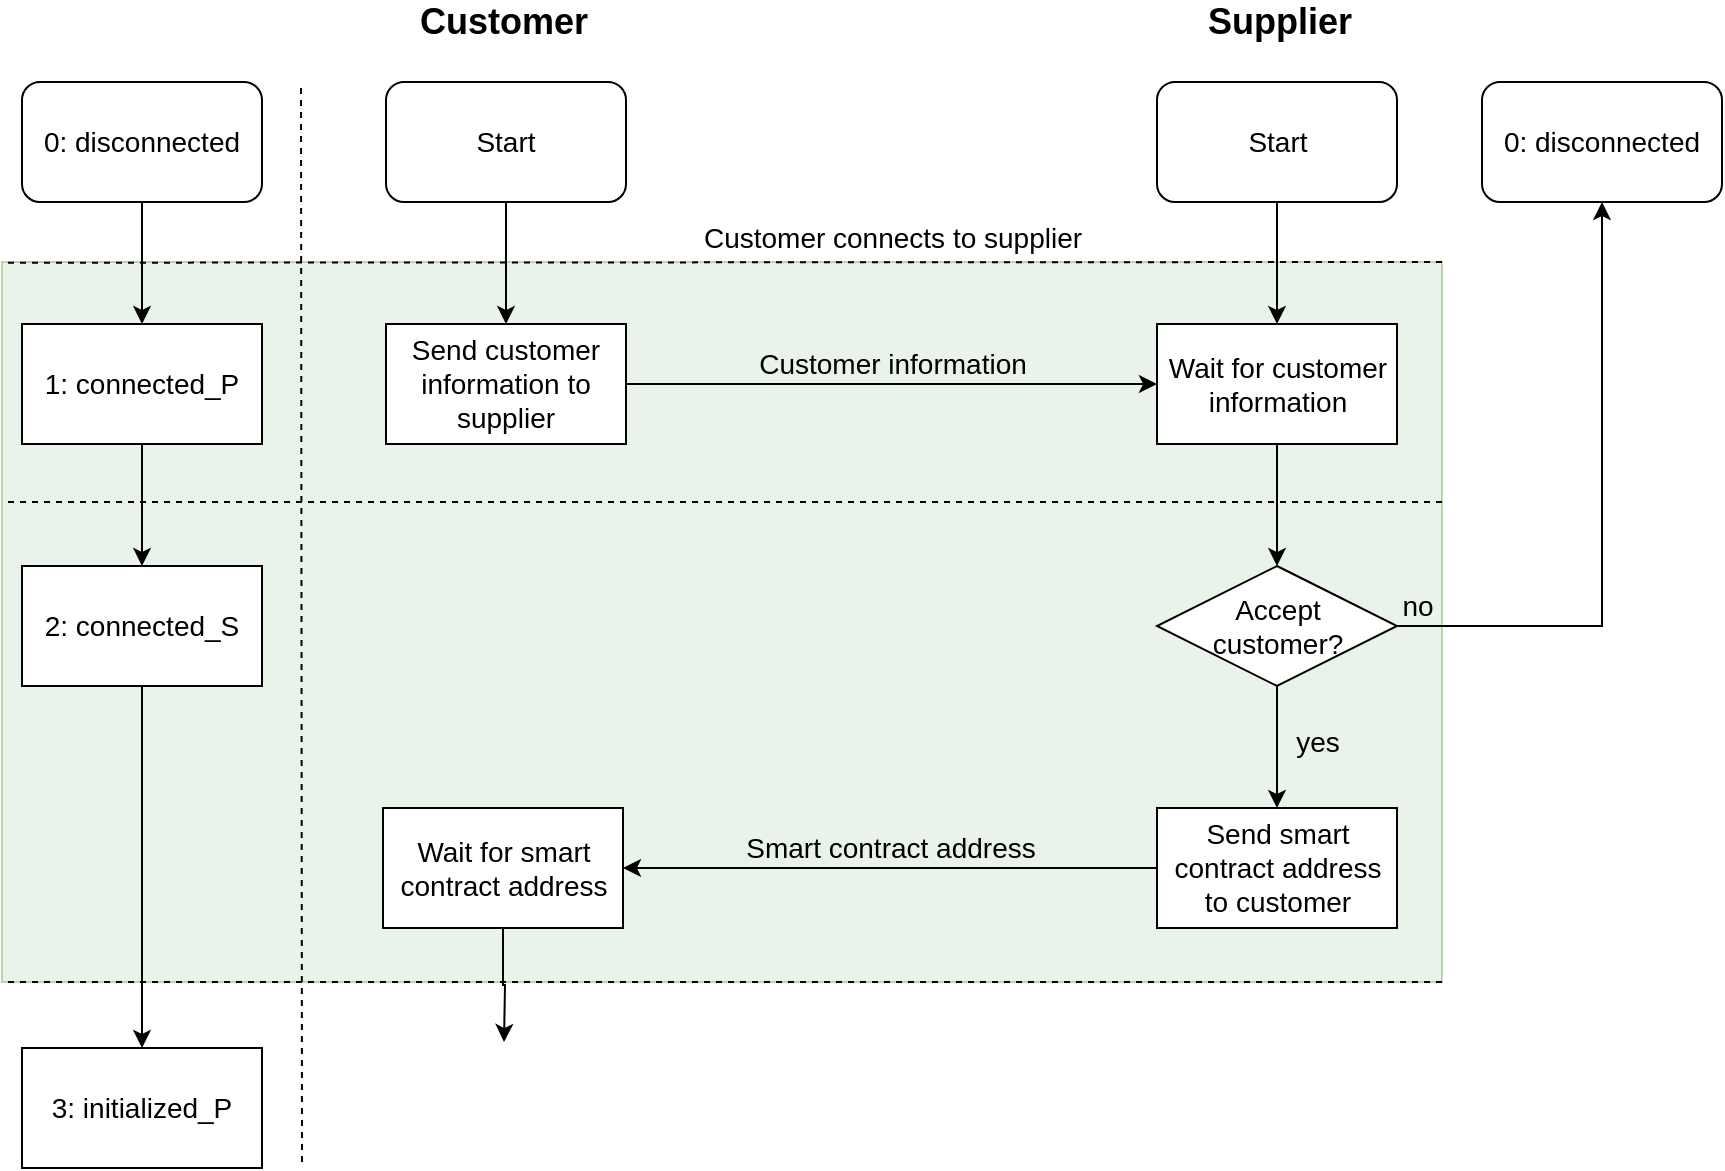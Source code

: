 <mxfile version="10.7.5" type="device"><diagram id="nF7h7VmexMdAanT9Sfry" name="pairing_process"><mxGraphModel dx="2138" dy="810" grid="1" gridSize="10" guides="1" tooltips="1" connect="1" arrows="1" fold="1" page="1" pageScale="1" pageWidth="827" pageHeight="1169" math="0" shadow="0"><root><mxCell id="0"/><mxCell id="1" parent="0"/><mxCell id="Geob3uK-Vm2zh8MgZRt--2" value="" style="rounded=0;whiteSpace=wrap;html=1;shadow=0;glass=0;comic=0;strokeWidth=1;fillColor=#d5e8d4;strokeColor=#82b366;opacity=50;fontSize=14;" parent="1" vertex="1"><mxGeometry x="-20" y="180" width="720" height="360" as="geometry"/></mxCell><mxCell id="sNL3e7ui-Y97x1-_A3lD-1" value="&lt;b&gt;&lt;font style=&quot;font-size: 18px&quot;&gt;Customer&lt;/font&gt;&lt;/b&gt;&lt;br&gt;" style="text;html=1;strokeColor=none;fillColor=none;align=center;verticalAlign=middle;whiteSpace=wrap;rounded=0;" parent="1" vertex="1"><mxGeometry x="210.5" y="50" width="40" height="20" as="geometry"/></mxCell><mxCell id="sNL3e7ui-Y97x1-_A3lD-2" value="&lt;b&gt;&lt;font style=&quot;font-size: 18px&quot;&gt;Supplier&lt;/font&gt;&lt;/b&gt;&lt;br&gt;" style="text;html=1;strokeColor=none;fillColor=none;align=center;verticalAlign=middle;whiteSpace=wrap;rounded=0;" parent="1" vertex="1"><mxGeometry x="598.5" y="50" width="40" height="20" as="geometry"/></mxCell><mxCell id="sNL3e7ui-Y97x1-_A3lD-19" style="edgeStyle=orthogonalEdgeStyle;rounded=0;orthogonalLoop=1;jettySize=auto;html=1;exitX=0;exitY=0.5;exitDx=0;exitDy=0;entryX=1;entryY=0.5;entryDx=0;entryDy=0;startArrow=classic;startFill=1;endArrow=none;endFill=0;fontSize=14;" parent="1" source="sNL3e7ui-Y97x1-_A3lD-6" target="sNL3e7ui-Y97x1-_A3lD-9" edge="1"><mxGeometry relative="1" as="geometry"/></mxCell><mxCell id="FRQ4qNFw6Ms6u-7K_8sl-30" style="edgeStyle=orthogonalEdgeStyle;rounded=0;orthogonalLoop=1;jettySize=auto;html=1;exitX=0.5;exitY=1;exitDx=0;exitDy=0;entryX=0.5;entryY=0;entryDx=0;entryDy=0;fontSize=14;" parent="1" source="sNL3e7ui-Y97x1-_A3lD-6" target="FRQ4qNFw6Ms6u-7K_8sl-29" edge="1"><mxGeometry relative="1" as="geometry"/></mxCell><mxCell id="sNL3e7ui-Y97x1-_A3lD-6" value="Wait for customer information" style="rounded=0;whiteSpace=wrap;html=1;fontSize=14;" parent="1" vertex="1"><mxGeometry x="557.5" y="211" width="120" height="60" as="geometry"/></mxCell><mxCell id="sNL3e7ui-Y97x1-_A3lD-9" value="Send customer information to supplier&lt;br style=&quot;font-size: 14px;&quot;&gt;" style="rounded=0;whiteSpace=wrap;html=1;glass=0;fontSize=14;" parent="1" vertex="1"><mxGeometry x="172" y="211" width="120" height="60" as="geometry"/></mxCell><mxCell id="FRQ4qNFw6Ms6u-7K_8sl-4" style="edgeStyle=orthogonalEdgeStyle;rounded=0;orthogonalLoop=1;jettySize=auto;html=1;exitX=0.5;exitY=1;exitDx=0;exitDy=0;entryX=0.5;entryY=0;entryDx=0;entryDy=0;fontSize=14;" parent="1" source="cu-IRgEP4saZSJsfBbJ_-4" target="sNL3e7ui-Y97x1-_A3lD-9" edge="1"><mxGeometry relative="1" as="geometry"/></mxCell><mxCell id="cu-IRgEP4saZSJsfBbJ_-4" value="Start&lt;br style=&quot;font-size: 14px;&quot;&gt;" style="rounded=1;whiteSpace=wrap;html=1;shadow=0;glass=0;comic=0;strokeWidth=1;fillColor=none;gradientColor=none;fontSize=14;" parent="1" vertex="1"><mxGeometry x="172" y="90" width="120" height="60" as="geometry"/></mxCell><mxCell id="FRQ4qNFw6Ms6u-7K_8sl-3" style="edgeStyle=orthogonalEdgeStyle;rounded=0;orthogonalLoop=1;jettySize=auto;html=1;exitX=0.5;exitY=1;exitDx=0;exitDy=0;entryX=0.5;entryY=0;entryDx=0;entryDy=0;fontSize=14;" parent="1" source="FRQ4qNFw6Ms6u-7K_8sl-1" target="FRQ4qNFw6Ms6u-7K_8sl-2" edge="1"><mxGeometry relative="1" as="geometry"/></mxCell><mxCell id="FRQ4qNFw6Ms6u-7K_8sl-1" value="0: disconnected" style="rounded=1;whiteSpace=wrap;html=1;shadow=0;glass=0;comic=0;strokeWidth=1;fillColor=none;gradientColor=none;fontSize=14;" parent="1" vertex="1"><mxGeometry x="-10" y="90" width="120" height="60" as="geometry"/></mxCell><mxCell id="FRQ4qNFw6Ms6u-7K_8sl-11" style="edgeStyle=orthogonalEdgeStyle;rounded=0;orthogonalLoop=1;jettySize=auto;html=1;exitX=0.5;exitY=1;exitDx=0;exitDy=0;entryX=0.5;entryY=0;entryDx=0;entryDy=0;fontSize=14;" parent="1" source="FRQ4qNFw6Ms6u-7K_8sl-2" target="FRQ4qNFw6Ms6u-7K_8sl-10" edge="1"><mxGeometry relative="1" as="geometry"/></mxCell><mxCell id="FRQ4qNFw6Ms6u-7K_8sl-2" value="1: connected_P" style="rounded=0;whiteSpace=wrap;html=1;shadow=0;glass=0;comic=0;strokeWidth=1;fontSize=14;" parent="1" vertex="1"><mxGeometry x="-10" y="211" width="120" height="60" as="geometry"/></mxCell><mxCell id="FRQ4qNFw6Ms6u-7K_8sl-24" style="edgeStyle=orthogonalEdgeStyle;rounded=0;orthogonalLoop=1;jettySize=auto;html=1;exitX=0.5;exitY=1;exitDx=0;exitDy=0;entryX=0.5;entryY=0;entryDx=0;entryDy=0;fontSize=14;" parent="1" source="FRQ4qNFw6Ms6u-7K_8sl-10" target="FRQ4qNFw6Ms6u-7K_8sl-23" edge="1"><mxGeometry relative="1" as="geometry"/></mxCell><mxCell id="FRQ4qNFw6Ms6u-7K_8sl-10" value="2: connected_S" style="rounded=0;whiteSpace=wrap;html=1;shadow=0;glass=0;comic=0;strokeWidth=1;fontSize=14;" parent="1" vertex="1"><mxGeometry x="-10" y="332" width="120" height="60" as="geometry"/></mxCell><mxCell id="l0j9oNNCL3pPkZvPgiyF-1" style="edgeStyle=orthogonalEdgeStyle;rounded=0;orthogonalLoop=1;jettySize=auto;html=1;exitX=0.5;exitY=1;exitDx=0;exitDy=0;fontSize=14;" parent="1" source="FRQ4qNFw6Ms6u-7K_8sl-12" edge="1"><mxGeometry relative="1" as="geometry"><mxPoint x="231" y="570" as="targetPoint"/></mxGeometry></mxCell><mxCell id="FRQ4qNFw6Ms6u-7K_8sl-12" value="Wait for smart contract address" style="rounded=0;whiteSpace=wrap;html=1;shadow=0;glass=0;comic=0;strokeWidth=1;fontSize=14;" parent="1" vertex="1"><mxGeometry x="170.5" y="453" width="120" height="60" as="geometry"/></mxCell><mxCell id="FRQ4qNFw6Ms6u-7K_8sl-15" style="edgeStyle=orthogonalEdgeStyle;rounded=0;orthogonalLoop=1;jettySize=auto;html=1;exitX=0;exitY=0.5;exitDx=0;exitDy=0;entryX=1;entryY=0.5;entryDx=0;entryDy=0;fontSize=14;" parent="1" source="FRQ4qNFw6Ms6u-7K_8sl-13" target="FRQ4qNFw6Ms6u-7K_8sl-12" edge="1"><mxGeometry relative="1" as="geometry"/></mxCell><mxCell id="FRQ4qNFw6Ms6u-7K_8sl-13" value="Send smart contract address to customer" style="rounded=0;whiteSpace=wrap;html=1;shadow=0;glass=0;comic=0;strokeWidth=1;fontSize=14;" parent="1" vertex="1"><mxGeometry x="557.5" y="453" width="120" height="60" as="geometry"/></mxCell><mxCell id="FRQ4qNFw6Ms6u-7K_8sl-8" value="Customer connects to supplier" style="text;html=1;strokeColor=none;fillColor=none;align=center;verticalAlign=middle;whiteSpace=wrap;rounded=0;shadow=0;glass=0;comic=0;fontSize=14;" parent="1" vertex="1"><mxGeometry x="324.5" y="158" width="201" height="20" as="geometry"/></mxCell><mxCell id="FRQ4qNFw6Ms6u-7K_8sl-23" value="3: initialized_P&lt;br style=&quot;font-size: 14px;&quot;&gt;" style="rounded=0;whiteSpace=wrap;html=1;shadow=0;glass=0;comic=0;strokeWidth=1;fillColor=none;gradientColor=none;fontSize=14;" parent="1" vertex="1"><mxGeometry x="-10" y="573" width="120" height="60" as="geometry"/></mxCell><mxCell id="FRQ4qNFw6Ms6u-7K_8sl-31" style="edgeStyle=orthogonalEdgeStyle;rounded=0;orthogonalLoop=1;jettySize=auto;html=1;exitX=0.5;exitY=1;exitDx=0;exitDy=0;entryX=0.5;entryY=0;entryDx=0;entryDy=0;fontSize=14;" parent="1" source="FRQ4qNFw6Ms6u-7K_8sl-29" target="FRQ4qNFw6Ms6u-7K_8sl-13" edge="1"><mxGeometry relative="1" as="geometry"/></mxCell><mxCell id="FRQ4qNFw6Ms6u-7K_8sl-34" style="edgeStyle=orthogonalEdgeStyle;rounded=0;orthogonalLoop=1;jettySize=auto;html=1;exitX=1;exitY=0.5;exitDx=0;exitDy=0;entryX=0.5;entryY=1;entryDx=0;entryDy=0;fontSize=14;" parent="1" source="FRQ4qNFw6Ms6u-7K_8sl-29" target="FRQ4qNFw6Ms6u-7K_8sl-33" edge="1"><mxGeometry relative="1" as="geometry"/></mxCell><mxCell id="FRQ4qNFw6Ms6u-7K_8sl-29" value="Accept&lt;br style=&quot;font-size: 14px;&quot;&gt;customer?&lt;br style=&quot;font-size: 14px;&quot;&gt;" style="rhombus;whiteSpace=wrap;html=1;fontSize=14;" parent="1" vertex="1"><mxGeometry x="557.5" y="332" width="120" height="60" as="geometry"/></mxCell><mxCell id="FRQ4qNFw6Ms6u-7K_8sl-32" value="" style="endArrow=none;dashed=1;html=1;fontSize=14;" parent="1" edge="1"><mxGeometry width="50" height="50" relative="1" as="geometry"><mxPoint x="130" y="630" as="sourcePoint"/><mxPoint x="129.5" y="90" as="targetPoint"/></mxGeometry></mxCell><mxCell id="FRQ4qNFw6Ms6u-7K_8sl-33" value="0: disconnected" style="rounded=1;whiteSpace=wrap;html=1;shadow=0;glass=0;comic=0;strokeWidth=1;fillColor=none;gradientColor=none;fontSize=14;" parent="1" vertex="1"><mxGeometry x="720" y="90" width="120" height="60" as="geometry"/></mxCell><mxCell id="FRQ4qNFw6Ms6u-7K_8sl-35" value="no" style="text;html=1;strokeColor=none;fillColor=none;align=center;verticalAlign=middle;whiteSpace=wrap;rounded=0;shadow=0;glass=0;comic=0;fontSize=14;" parent="1" vertex="1"><mxGeometry x="668" y="342" width="40" height="20" as="geometry"/></mxCell><mxCell id="FRQ4qNFw6Ms6u-7K_8sl-36" value="yes" style="text;html=1;strokeColor=none;fillColor=none;align=center;verticalAlign=middle;whiteSpace=wrap;rounded=0;shadow=0;glass=0;comic=0;fontSize=14;" parent="1" vertex="1"><mxGeometry x="618" y="410" width="40" height="20" as="geometry"/></mxCell><mxCell id="Geob3uK-Vm2zh8MgZRt--5" value="" style="endArrow=none;dashed=1;html=1;fontSize=14;" parent="1" edge="1"><mxGeometry width="50" height="50" relative="1" as="geometry"><mxPoint x="700" y="300" as="sourcePoint"/><mxPoint x="-20" y="300" as="targetPoint"/></mxGeometry></mxCell><mxCell id="Geob3uK-Vm2zh8MgZRt--6" value="" style="endArrow=none;dashed=1;html=1;fontSize=14;entryX=0.001;entryY=0.001;entryDx=0;entryDy=0;entryPerimeter=0;exitX=1;exitY=0;exitDx=0;exitDy=0;exitPerimeter=0;" parent="1" source="Geob3uK-Vm2zh8MgZRt--2" target="Geob3uK-Vm2zh8MgZRt--2" edge="1"><mxGeometry width="50" height="50" relative="1" as="geometry"><mxPoint x="700" y="180" as="sourcePoint"/><mxPoint x="-20" y="179.5" as="targetPoint"/></mxGeometry></mxCell><mxCell id="Geob3uK-Vm2zh8MgZRt--7" value="" style="endArrow=none;dashed=1;html=1;fontSize=14;exitX=1;exitY=1;exitDx=0;exitDy=0;exitPerimeter=0;" parent="1" source="Geob3uK-Vm2zh8MgZRt--2" edge="1"><mxGeometry width="50" height="50" relative="1" as="geometry"><mxPoint x="700" y="540" as="sourcePoint"/><mxPoint x="-20" y="540" as="targetPoint"/></mxGeometry></mxCell><mxCell id="q4ooCGb6IwEj9VQQfdwe-1" value="Customer information" style="text;html=1;strokeColor=none;fillColor=none;align=center;verticalAlign=middle;whiteSpace=wrap;rounded=0;shadow=0;glass=0;comic=0;opacity=50;fontSize=14;" parent="1" vertex="1"><mxGeometry x="354.5" y="221" width="141" height="20" as="geometry"/></mxCell><mxCell id="q4ooCGb6IwEj9VQQfdwe-3" value="Smart contract address" style="text;html=1;strokeColor=none;fillColor=none;align=center;verticalAlign=middle;whiteSpace=wrap;rounded=0;shadow=0;glass=0;comic=0;opacity=50;fontSize=14;" parent="1" vertex="1"><mxGeometry x="348.5" y="463" width="151" height="20" as="geometry"/></mxCell><mxCell id="SfbuxyEzUZ7GzALL4EMH-3" style="edgeStyle=orthogonalEdgeStyle;rounded=0;orthogonalLoop=1;jettySize=auto;html=1;entryX=0.5;entryY=0;entryDx=0;entryDy=0;fontSize=14;" parent="1" source="SfbuxyEzUZ7GzALL4EMH-2" target="sNL3e7ui-Y97x1-_A3lD-6" edge="1"><mxGeometry relative="1" as="geometry"/></mxCell><mxCell id="SfbuxyEzUZ7GzALL4EMH-2" value="Start&lt;br style=&quot;font-size: 14px;&quot;&gt;" style="rounded=1;whiteSpace=wrap;html=1;shadow=0;glass=0;comic=0;strokeWidth=1;fillColor=none;gradientColor=none;fontSize=14;" parent="1" vertex="1"><mxGeometry x="557.5" y="90" width="120" height="60" as="geometry"/></mxCell></root></mxGraphModel></diagram><diagram id="jXdWl7FzbVzSqpFo0jjR" name="verification_process"><mxGraphModel dx="1080" dy="667" grid="1" gridSize="10" guides="1" tooltips="1" connect="1" arrows="1" fold="1" page="1" pageScale="1" pageWidth="827" pageHeight="1169" math="0" shadow="0"><root><mxCell id="LTgxQaox73N7fuDLhxNh-0"/><mxCell id="LTgxQaox73N7fuDLhxNh-1" parent="LTgxQaox73N7fuDLhxNh-0"/><mxCell id="r_VWO7-wpkozkvGGkrcq-0" value="" style="rounded=0;whiteSpace=wrap;html=1;shadow=0;glass=0;comic=0;strokeWidth=1;fillColor=#dae8fc;strokeColor=#6c8ebf;opacity=50;fontSize=14;" parent="LTgxQaox73N7fuDLhxNh-1" vertex="1"><mxGeometry y="180" width="720" height="670" as="geometry"/></mxCell><mxCell id="r_VWO7-wpkozkvGGkrcq-1" value="&lt;b&gt;&lt;font style=&quot;font-size: 18px&quot;&gt;Customer&lt;/font&gt;&lt;/b&gt;&lt;br&gt;" style="text;html=1;strokeColor=none;fillColor=none;align=center;verticalAlign=middle;whiteSpace=wrap;rounded=0;" parent="LTgxQaox73N7fuDLhxNh-1" vertex="1"><mxGeometry x="230.5" y="50" width="40" height="20" as="geometry"/></mxCell><mxCell id="r_VWO7-wpkozkvGGkrcq-2" value="&lt;b&gt;&lt;font style=&quot;font-size: 18px&quot;&gt;Supplier&lt;/font&gt;&lt;/b&gt;&lt;br&gt;" style="text;html=1;strokeColor=none;fillColor=none;align=center;verticalAlign=middle;whiteSpace=wrap;rounded=0;" parent="LTgxQaox73N7fuDLhxNh-1" vertex="1"><mxGeometry x="618.5" y="50" width="40" height="20" as="geometry"/></mxCell><mxCell id="Gl-LeRIbcwvIeRcjM8Ed-1" style="edgeStyle=orthogonalEdgeStyle;rounded=0;orthogonalLoop=1;jettySize=auto;html=1;exitX=0.5;exitY=1;exitDx=0;exitDy=0;entryX=0.5;entryY=0;entryDx=0;entryDy=0;fontSize=14;" parent="LTgxQaox73N7fuDLhxNh-1" source="r_VWO7-wpkozkvGGkrcq-6" target="Gl-LeRIbcwvIeRcjM8Ed-0" edge="1"><mxGeometry relative="1" as="geometry"/></mxCell><mxCell id="r_VWO7-wpkozkvGGkrcq-6" value="Fetch payment information from smart contract&lt;br style=&quot;font-size: 14px;&quot;&gt;" style="rounded=0;whiteSpace=wrap;html=1;glass=0;fontSize=14;" parent="LTgxQaox73N7fuDLhxNh-1" vertex="1"><mxGeometry x="192" y="211" width="120" height="60" as="geometry"/></mxCell><mxCell id="r_VWO7-wpkozkvGGkrcq-7" style="edgeStyle=orthogonalEdgeStyle;rounded=0;orthogonalLoop=1;jettySize=auto;html=1;exitX=0.5;exitY=1;exitDx=0;exitDy=0;entryX=0.5;entryY=0;entryDx=0;entryDy=0;fontSize=14;" parent="LTgxQaox73N7fuDLhxNh-1" target="r_VWO7-wpkozkvGGkrcq-6" edge="1"><mxGeometry relative="1" as="geometry"><mxPoint x="251.824" y="149.471" as="sourcePoint"/></mxGeometry></mxCell><mxCell id="r_VWO7-wpkozkvGGkrcq-11" style="edgeStyle=orthogonalEdgeStyle;rounded=0;orthogonalLoop=1;jettySize=auto;html=1;exitX=0.5;exitY=1;exitDx=0;exitDy=0;entryX=0.5;entryY=0;entryDx=0;entryDy=0;fontSize=14;" parent="LTgxQaox73N7fuDLhxNh-1" source="r_VWO7-wpkozkvGGkrcq-12" target="r_VWO7-wpkozkvGGkrcq-14" edge="1"><mxGeometry relative="1" as="geometry"/></mxCell><mxCell id="r_VWO7-wpkozkvGGkrcq-12" value="2: connected_S" style="rounded=0;whiteSpace=wrap;html=1;shadow=0;glass=0;comic=0;strokeWidth=1;fillColor=none;gradientColor=none;fontSize=14;" parent="LTgxQaox73N7fuDLhxNh-1" vertex="1"><mxGeometry x="10" y="90" width="120" height="60" as="geometry"/></mxCell><mxCell id="r_VWO7-wpkozkvGGkrcq-13" style="edgeStyle=orthogonalEdgeStyle;rounded=0;orthogonalLoop=1;jettySize=auto;html=1;exitX=0.5;exitY=1;exitDx=0;exitDy=0;entryX=0.5;entryY=0;entryDx=0;entryDy=0;fontSize=14;" parent="LTgxQaox73N7fuDLhxNh-1" source="r_VWO7-wpkozkvGGkrcq-14" target="r_VWO7-wpkozkvGGkrcq-16" edge="1"><mxGeometry relative="1" as="geometry"/></mxCell><mxCell id="r_VWO7-wpkozkvGGkrcq-14" value="3: initialized_P" style="rounded=0;whiteSpace=wrap;html=1;shadow=0;glass=0;comic=0;strokeWidth=1;fontSize=14;" parent="LTgxQaox73N7fuDLhxNh-1" vertex="1"><mxGeometry x="10" y="211" width="120" height="60" as="geometry"/></mxCell><mxCell id="r_VWO7-wpkozkvGGkrcq-15" style="edgeStyle=orthogonalEdgeStyle;rounded=0;orthogonalLoop=1;jettySize=auto;html=1;exitX=0.5;exitY=1;exitDx=0;exitDy=0;entryX=0.5;entryY=0;entryDx=0;entryDy=0;fontSize=14;" parent="LTgxQaox73N7fuDLhxNh-1" source="r_VWO7-wpkozkvGGkrcq-16" target="r_VWO7-wpkozkvGGkrcq-22" edge="1"><mxGeometry relative="1" as="geometry"/></mxCell><mxCell id="r_VWO7-wpkozkvGGkrcq-16" value="4: initialized_S" style="rounded=0;whiteSpace=wrap;html=1;shadow=0;glass=0;comic=0;strokeWidth=1;fontSize=14;" parent="LTgxQaox73N7fuDLhxNh-1" vertex="1"><mxGeometry x="10" y="693.5" width="120" height="60" as="geometry"/></mxCell><mxCell id="r_VWO7-wpkozkvGGkrcq-22" value="5: active_P&lt;br style=&quot;font-size: 14px;&quot;&gt;" style="rounded=0;whiteSpace=wrap;html=1;shadow=0;glass=0;comic=0;strokeWidth=1;fillColor=none;gradientColor=none;fontSize=14;" parent="LTgxQaox73N7fuDLhxNh-1" vertex="1"><mxGeometry x="10" y="880" width="120" height="60" as="geometry"/></mxCell><mxCell id="r_VWO7-wpkozkvGGkrcq-26" value="" style="endArrow=none;dashed=1;html=1;fontSize=14;" parent="LTgxQaox73N7fuDLhxNh-1" edge="1"><mxGeometry width="50" height="50" relative="1" as="geometry"><mxPoint x="150" y="850" as="sourcePoint"/><mxPoint x="149.5" y="90" as="targetPoint"/></mxGeometry></mxCell><mxCell id="r_VWO7-wpkozkvGGkrcq-27" value="0: disconnected" style="rounded=1;whiteSpace=wrap;html=1;shadow=0;glass=0;comic=0;strokeWidth=1;fillColor=none;gradientColor=none;fontSize=14;" parent="LTgxQaox73N7fuDLhxNh-1" vertex="1"><mxGeometry x="706.5" y="90" width="120" height="60" as="geometry"/></mxCell><mxCell id="r_VWO7-wpkozkvGGkrcq-30" value="" style="endArrow=none;dashed=1;html=1;fontSize=14;" parent="LTgxQaox73N7fuDLhxNh-1" edge="1"><mxGeometry width="50" height="50" relative="1" as="geometry"><mxPoint x="720" y="660" as="sourcePoint"/><mxPoint y="660" as="targetPoint"/></mxGeometry></mxCell><mxCell id="r_VWO7-wpkozkvGGkrcq-31" value="" style="endArrow=none;dashed=1;html=1;fontSize=14;entryX=0;entryY=0;entryDx=0;entryDy=0;entryPerimeter=0;exitX=1;exitY=0;exitDx=0;exitDy=0;exitPerimeter=0;" parent="LTgxQaox73N7fuDLhxNh-1" source="r_VWO7-wpkozkvGGkrcq-0" target="r_VWO7-wpkozkvGGkrcq-0" edge="1"><mxGeometry width="50" height="50" relative="1" as="geometry"><mxPoint x="720" y="180" as="sourcePoint"/><mxPoint y="179.5" as="targetPoint"/></mxGeometry></mxCell><mxCell id="r_VWO7-wpkozkvGGkrcq-32" value="" style="endArrow=none;dashed=1;html=1;fontSize=14;exitX=1;exitY=1;exitDx=0;exitDy=0;exitPerimeter=0;entryX=0;entryY=1;entryDx=0;entryDy=0;entryPerimeter=0;" parent="LTgxQaox73N7fuDLhxNh-1" source="r_VWO7-wpkozkvGGkrcq-0" target="r_VWO7-wpkozkvGGkrcq-0" edge="1"><mxGeometry width="50" height="50" relative="1" as="geometry"><mxPoint x="720" y="849.5" as="sourcePoint"/><mxPoint y="850" as="targetPoint"/></mxGeometry></mxCell><mxCell id="Gl-LeRIbcwvIeRcjM8Ed-2" style="edgeStyle=orthogonalEdgeStyle;rounded=0;orthogonalLoop=1;jettySize=auto;html=1;exitX=0;exitY=0.5;exitDx=0;exitDy=0;entryX=0;entryY=0.5;entryDx=0;entryDy=0;fontSize=14;" parent="LTgxQaox73N7fuDLhxNh-1" source="Gl-LeRIbcwvIeRcjM8Ed-0" target="r_VWO7-wpkozkvGGkrcq-27" edge="1"><mxGeometry relative="1" as="geometry"/></mxCell><mxCell id="Gl-LeRIbcwvIeRcjM8Ed-6" style="edgeStyle=orthogonalEdgeStyle;rounded=0;orthogonalLoop=1;jettySize=auto;html=1;exitX=0.5;exitY=1;exitDx=0;exitDy=0;entryX=0.5;entryY=0;entryDx=0;entryDy=0;fontSize=14;" parent="LTgxQaox73N7fuDLhxNh-1" source="Gl-LeRIbcwvIeRcjM8Ed-0" target="Gl-LeRIbcwvIeRcjM8Ed-5" edge="1"><mxGeometry relative="1" as="geometry"/></mxCell><mxCell id="Gl-LeRIbcwvIeRcjM8Ed-0" value="Accept price?" style="rhombus;whiteSpace=wrap;html=1;fontSize=14;" parent="LTgxQaox73N7fuDLhxNh-1" vertex="1"><mxGeometry x="192" y="332" width="120" height="60" as="geometry"/></mxCell><mxCell id="Gl-LeRIbcwvIeRcjM8Ed-3" value="no" style="text;html=1;strokeColor=none;fillColor=none;align=center;verticalAlign=middle;whiteSpace=wrap;rounded=0;shadow=0;glass=0;comic=0;opacity=50;fontSize=14;" parent="LTgxQaox73N7fuDLhxNh-1" vertex="1"><mxGeometry x="165" y="342" width="40" height="20" as="geometry"/></mxCell><mxCell id="Gl-LeRIbcwvIeRcjM8Ed-12" style="edgeStyle=orthogonalEdgeStyle;rounded=0;orthogonalLoop=1;jettySize=auto;html=1;exitX=0.5;exitY=1;exitDx=0;exitDy=0;entryX=0.5;entryY=0;entryDx=0;entryDy=0;fontSize=14;" parent="LTgxQaox73N7fuDLhxNh-1" source="Gl-LeRIbcwvIeRcjM8Ed-5" target="Gl-LeRIbcwvIeRcjM8Ed-9" edge="1"><mxGeometry relative="1" as="geometry"/></mxCell><mxCell id="Gl-LeRIbcwvIeRcjM8Ed-5" value="Send transaction to initialize payment channel" style="rounded=0;whiteSpace=wrap;html=1;shadow=0;glass=0;comic=0;strokeWidth=1;fontSize=14;" parent="LTgxQaox73N7fuDLhxNh-1" vertex="1"><mxGeometry x="192" y="452" width="120" height="60" as="geometry"/></mxCell><mxCell id="6edo-cfhbijM6X4s5VON-0" style="edgeStyle=orthogonalEdgeStyle;rounded=0;orthogonalLoop=1;jettySize=auto;html=1;exitX=0;exitY=0.5;exitDx=0;exitDy=0;fontSize=14;" parent="LTgxQaox73N7fuDLhxNh-1" source="Gl-LeRIbcwvIeRcjM8Ed-7" edge="1"><mxGeometry relative="1" as="geometry"><mxPoint x="192" y="910" as="targetPoint"/><Array as="points"><mxPoint x="172" y="783"/><mxPoint x="172" y="910"/></Array></mxGeometry></mxCell><mxCell id="Gl-LeRIbcwvIeRcjM8Ed-7" value="Wait for confirmation from socket" style="rounded=0;whiteSpace=wrap;html=1;shadow=0;glass=0;comic=0;strokeWidth=1;fontSize=14;" parent="LTgxQaox73N7fuDLhxNh-1" vertex="1"><mxGeometry x="191.853" y="753.5" width="120" height="60" as="geometry"/></mxCell><mxCell id="LsVPxBhcOj0fgj25ObKW-2" style="edgeStyle=orthogonalEdgeStyle;rounded=0;orthogonalLoop=1;jettySize=auto;html=1;entryX=0.5;entryY=0;entryDx=0;entryDy=0;fontSize=14;" parent="LTgxQaox73N7fuDLhxNh-1" source="Gl-LeRIbcwvIeRcjM8Ed-8" target="LsVPxBhcOj0fgj25ObKW-1" edge="1"><mxGeometry relative="1" as="geometry"/></mxCell><mxCell id="Gl-LeRIbcwvIeRcjM8Ed-8" value="Wait for customer to initialize payment channel" style="rounded=0;whiteSpace=wrap;html=1;shadow=0;glass=0;comic=0;strokeWidth=1;fontSize=14;" parent="LTgxQaox73N7fuDLhxNh-1" vertex="1"><mxGeometry x="578.5" y="573" width="120" height="60" as="geometry"/></mxCell><mxCell id="Gl-LeRIbcwvIeRcjM8Ed-10" style="edgeStyle=orthogonalEdgeStyle;rounded=0;orthogonalLoop=1;jettySize=auto;html=1;exitX=0;exitY=0.5;exitDx=0;exitDy=0;entryX=0;entryY=0.5;entryDx=0;entryDy=0;fontSize=14;" parent="LTgxQaox73N7fuDLhxNh-1" source="Gl-LeRIbcwvIeRcjM8Ed-9" target="r_VWO7-wpkozkvGGkrcq-27" edge="1"><mxGeometry relative="1" as="geometry"/></mxCell><mxCell id="27w0xt_kg7WUHTHDs2DE-1" style="edgeStyle=orthogonalEdgeStyle;rounded=0;orthogonalLoop=1;jettySize=auto;html=1;exitX=1;exitY=0.5;exitDx=0;exitDy=0;entryX=0;entryY=0.5;entryDx=0;entryDy=0;fontSize=14;" parent="LTgxQaox73N7fuDLhxNh-1" source="Gl-LeRIbcwvIeRcjM8Ed-9" target="Gl-LeRIbcwvIeRcjM8Ed-8" edge="1"><mxGeometry relative="1" as="geometry"/></mxCell><mxCell id="Gl-LeRIbcwvIeRcjM8Ed-9" value="Initialization successful?&lt;br style=&quot;font-size: 14px;&quot;&gt;" style="rhombus;whiteSpace=wrap;html=1;fontSize=14;" parent="LTgxQaox73N7fuDLhxNh-1" vertex="1"><mxGeometry x="192" y="573" width="120" height="60" as="geometry"/></mxCell><mxCell id="Gl-LeRIbcwvIeRcjM8Ed-11" value="no" style="text;html=1;strokeColor=none;fillColor=none;align=center;verticalAlign=middle;whiteSpace=wrap;rounded=0;shadow=0;glass=0;comic=0;opacity=50;fontSize=14;" parent="LTgxQaox73N7fuDLhxNh-1" vertex="1"><mxGeometry x="165" y="583.5" width="40" height="20" as="geometry"/></mxCell><mxCell id="Gl-LeRIbcwvIeRcjM8Ed-13" value="Wait until transaction was mined" style="text;html=1;strokeColor=none;fillColor=none;align=left;verticalAlign=middle;whiteSpace=wrap;rounded=0;shadow=0;glass=0;comic=0;fontSize=14;" parent="LTgxQaox73N7fuDLhxNh-1" vertex="1"><mxGeometry x="259" y="533" width="141" height="20" as="geometry"/></mxCell><mxCell id="27w0xt_kg7WUHTHDs2DE-2" value="yes" style="text;html=1;strokeColor=none;fillColor=none;align=center;verticalAlign=middle;whiteSpace=wrap;rounded=0;shadow=0;glass=0;comic=0;opacity=50;fontSize=14;" parent="LTgxQaox73N7fuDLhxNh-1" vertex="1"><mxGeometry x="308.5" y="583.5" width="40" height="20" as="geometry"/></mxCell><mxCell id="27w0xt_kg7WUHTHDs2DE-3" value="Notify about channel initialization" style="text;html=1;strokeColor=none;fillColor=none;align=center;verticalAlign=middle;whiteSpace=wrap;rounded=0;shadow=0;glass=0;comic=0;opacity=50;fontSize=14;" parent="LTgxQaox73N7fuDLhxNh-1" vertex="1"><mxGeometry x="353.5" y="584" width="220" height="20" as="geometry"/></mxCell><mxCell id="LsVPxBhcOj0fgj25ObKW-3" style="edgeStyle=orthogonalEdgeStyle;rounded=0;orthogonalLoop=1;jettySize=auto;html=1;entryX=0.5;entryY=1;entryDx=0;entryDy=0;fontSize=14;" parent="LTgxQaox73N7fuDLhxNh-1" source="LsVPxBhcOj0fgj25ObKW-1" target="r_VWO7-wpkozkvGGkrcq-27" edge="1"><mxGeometry relative="1" as="geometry"><mxPoint x="820" y="190.0" as="targetPoint"/></mxGeometry></mxCell><mxCell id="AWxxKI_mmxD9O5rw_qrc-0" style="edgeStyle=orthogonalEdgeStyle;rounded=0;orthogonalLoop=1;jettySize=auto;html=1;exitX=0;exitY=0.5;exitDx=0;exitDy=0;entryX=1;entryY=0.5;entryDx=0;entryDy=0;fontSize=14;" parent="LTgxQaox73N7fuDLhxNh-1" source="LsVPxBhcOj0fgj25ObKW-1" target="Gl-LeRIbcwvIeRcjM8Ed-7" edge="1"><mxGeometry relative="1" as="geometry"/></mxCell><mxCell id="LsVPxBhcOj0fgj25ObKW-1" value="Confirm init-&lt;br&gt;ialization?" style="rhombus;whiteSpace=wrap;html=1;fontSize=14;" parent="LTgxQaox73N7fuDLhxNh-1" vertex="1"><mxGeometry x="578.5" y="753.5" width="120" height="60" as="geometry"/></mxCell><mxCell id="XVMi7Ta23t8MhxQxV5_F-0" value="Verify&lt;br style=&quot;font-size: 14px;&quot;&gt;&lt;div style=&quot;text-align: left; font-size: 14px;&quot;&gt;&lt;span style=&quot;font-size: 14px;&quot;&gt;initialization&lt;/span&gt;&lt;/div&gt;" style="text;html=1;strokeColor=none;fillColor=none;align=left;verticalAlign=middle;whiteSpace=wrap;rounded=0;shadow=0;glass=0;comic=0;fontSize=14;" parent="LTgxQaox73N7fuDLhxNh-1" vertex="1"><mxGeometry x="642.5" y="694" width="82" height="20" as="geometry"/></mxCell><mxCell id="AWxxKI_mmxD9O5rw_qrc-1" value="yes" style="text;html=1;strokeColor=none;fillColor=none;align=center;verticalAlign=middle;whiteSpace=wrap;rounded=0;shadow=0;glass=0;comic=0;opacity=50;fontSize=14;" parent="LTgxQaox73N7fuDLhxNh-1" vertex="1"><mxGeometry x="546" y="763.5" width="40" height="20" as="geometry"/></mxCell><mxCell id="AWxxKI_mmxD9O5rw_qrc-2" value="no" style="text;html=1;strokeColor=none;fillColor=none;align=center;verticalAlign=middle;whiteSpace=wrap;rounded=0;shadow=0;glass=0;comic=0;opacity=50;fontSize=14;" parent="LTgxQaox73N7fuDLhxNh-1" vertex="1"><mxGeometry x="686.5" y="763.5" width="40" height="20" as="geometry"/></mxCell><mxCell id="AWxxKI_mmxD9O5rw_qrc-3" value="Notify about confirmation" style="text;html=1;strokeColor=none;fillColor=none;align=center;verticalAlign=middle;whiteSpace=wrap;rounded=0;shadow=0;glass=0;comic=0;opacity=50;fontSize=14;" parent="LTgxQaox73N7fuDLhxNh-1" vertex="1"><mxGeometry x="335.5" y="763.5" width="187" height="20" as="geometry"/></mxCell><mxCell id="K5zMwCl0_qDgptKHZEjE-0" value="&lt;font style=&quot;font-size: 14px&quot;&gt;yes&lt;/font&gt;&lt;br&gt;" style="text;html=1;strokeColor=none;fillColor=none;align=center;verticalAlign=middle;whiteSpace=wrap;rounded=0;" parent="LTgxQaox73N7fuDLhxNh-1" vertex="1"><mxGeometry x="250.5" y="412" width="40" height="20" as="geometry"/></mxCell></root></mxGraphModel></diagram><diagram id="F-mUvFmj9I3CXTpseFr7" name="payment_process"><mxGraphModel dx="1745" dy="567" grid="1" gridSize="10" guides="1" tooltips="1" connect="1" arrows="1" fold="1" page="1" pageScale="1" pageWidth="827" pageHeight="1169" math="0" shadow="0"><root><mxCell id="gWejhbXHW50c5Le1Fip6-0"/><mxCell id="gWejhbXHW50c5Le1Fip6-1" parent="gWejhbXHW50c5Le1Fip6-0"/><mxCell id="_QZ6l-p8yz8JgUEKrFof-0" value="" style="rounded=0;whiteSpace=wrap;html=1;shadow=0;glass=0;comic=0;strokeWidth=1;fillColor=#fff2cc;strokeColor=#d6b656;opacity=50;fontSize=14;" parent="gWejhbXHW50c5Le1Fip6-1" vertex="1"><mxGeometry x="130" y="90" width="594" height="590" as="geometry"/></mxCell><mxCell id="_QZ6l-p8yz8JgUEKrFof-1" value="&lt;b&gt;&lt;font style=&quot;font-size: 18px&quot;&gt;Customer&lt;/font&gt;&lt;/b&gt;&lt;br&gt;" style="text;html=1;strokeColor=none;fillColor=none;align=center;verticalAlign=middle;whiteSpace=wrap;rounded=0;" parent="gWejhbXHW50c5Le1Fip6-1" vertex="1"><mxGeometry x="210.5" y="50" width="40" height="20" as="geometry"/></mxCell><mxCell id="_QZ6l-p8yz8JgUEKrFof-2" value="&lt;b&gt;&lt;font style=&quot;font-size: 18px&quot;&gt;Supplier&lt;/font&gt;&lt;/b&gt;&lt;br&gt;" style="text;html=1;strokeColor=none;fillColor=none;align=center;verticalAlign=middle;whiteSpace=wrap;rounded=0;" parent="gWejhbXHW50c5Le1Fip6-1" vertex="1"><mxGeometry x="598.5" y="50" width="40" height="20" as="geometry"/></mxCell><mxCell id="EcySgBdFz-F1Bd47eZZY-1" style="edgeStyle=orthogonalEdgeStyle;rounded=0;orthogonalLoop=1;jettySize=auto;html=1;entryX=0;entryY=0.5;entryDx=0;entryDy=0;fontSize=14;" parent="gWejhbXHW50c5Le1Fip6-1" source="_QZ6l-p8yz8JgUEKrFof-4" target="EcySgBdFz-F1Bd47eZZY-0" edge="1"><mxGeometry relative="1" as="geometry"/></mxCell><mxCell id="_QZ6l-p8yz8JgUEKrFof-4" value="Pay for n seconds&lt;br style=&quot;font-size: 14px&quot;&gt;" style="rounded=0;whiteSpace=wrap;html=1;glass=0;fontSize=14;" parent="gWejhbXHW50c5Le1Fip6-1" vertex="1"><mxGeometry x="172" y="231" width="120" height="60" as="geometry"/></mxCell><mxCell id="cAk_qkAjhyik96qgRC2L-0" style="edgeStyle=orthogonalEdgeStyle;rounded=0;orthogonalLoop=1;jettySize=auto;html=1;exitX=1;exitY=0.5;exitDx=0;exitDy=0;entryX=0;entryY=0.5;entryDx=0;entryDy=0;fontSize=14;" parent="gWejhbXHW50c5Le1Fip6-1" source="_QZ6l-p8yz8JgUEKrFof-7" target="_QZ6l-p8yz8JgUEKrFof-9" edge="1"><mxGeometry relative="1" as="geometry"/></mxCell><mxCell id="fFebtgPCfpmZzELr7eO3-0" style="edgeStyle=orthogonalEdgeStyle;rounded=0;orthogonalLoop=1;jettySize=auto;html=1;entryX=0;entryY=0.5;entryDx=0;entryDy=0;fontSize=14;" parent="gWejhbXHW50c5Le1Fip6-1" target="_QZ6l-p8yz8JgUEKrFof-4" edge="1"><mxGeometry relative="1" as="geometry"><mxPoint x="80" y="261" as="sourcePoint"/></mxGeometry></mxCell><mxCell id="_QZ6l-p8yz8JgUEKrFof-7" value="4: initialized_S" style="rounded=0;whiteSpace=wrap;html=1;shadow=0;glass=0;comic=0;strokeWidth=1;fillColor=none;gradientColor=none;fontSize=14;" parent="gWejhbXHW50c5Le1Fip6-1" vertex="1"><mxGeometry x="-10" y="120.5" width="120" height="60" as="geometry"/></mxCell><mxCell id="_QZ6l-p8yz8JgUEKrFof-9" value="5: active_P" style="rounded=0;whiteSpace=wrap;html=1;shadow=0;glass=0;comic=0;strokeWidth=1;fontSize=14;" parent="gWejhbXHW50c5Le1Fip6-1" vertex="1"><mxGeometry x="172" y="120.5" width="120" height="60" as="geometry"/></mxCell><mxCell id="cAk_qkAjhyik96qgRC2L-2" style="edgeStyle=orthogonalEdgeStyle;rounded=0;orthogonalLoop=1;jettySize=auto;html=1;exitX=1;exitY=0.5;exitDx=0;exitDy=0;entryX=0;entryY=0.5;entryDx=0;entryDy=0;fontSize=14;" parent="gWejhbXHW50c5Le1Fip6-1" source="_QZ6l-p8yz8JgUEKrFof-11" target="_QZ6l-p8yz8JgUEKrFof-14" edge="1"><mxGeometry relative="1" as="geometry"/></mxCell><mxCell id="5I2tZ7zdS39zsw3iutyW-3" style="edgeStyle=orthogonalEdgeStyle;rounded=0;orthogonalLoop=1;jettySize=auto;html=1;exitX=0;exitY=0.75;exitDx=0;exitDy=0;entryX=1;entryY=0.75;entryDx=0;entryDy=0;" parent="gWejhbXHW50c5Le1Fip6-1" source="_QZ6l-p8yz8JgUEKrFof-11" target="_QZ6l-p8yz8JgUEKrFof-9" edge="1"><mxGeometry relative="1" as="geometry"/></mxCell><mxCell id="_QZ6l-p8yz8JgUEKrFof-11" value="6: active_S" style="rounded=0;whiteSpace=wrap;html=1;shadow=0;glass=0;comic=0;strokeWidth=1;fontSize=14;" parent="gWejhbXHW50c5Le1Fip6-1" vertex="1"><mxGeometry x="562.5" y="120.5" width="120" height="60" as="geometry"/></mxCell><mxCell id="_QZ6l-p8yz8JgUEKrFof-13" value="" style="endArrow=none;dashed=1;html=1;fontSize=14;entryX=0;entryY=0;entryDx=0;entryDy=0;entryPerimeter=0;exitX=0;exitY=1;exitDx=0;exitDy=0;exitPerimeter=0;" parent="gWejhbXHW50c5Le1Fip6-1" source="_QZ6l-p8yz8JgUEKrFof-0" target="_QZ6l-p8yz8JgUEKrFof-0" edge="1"><mxGeometry width="50" height="50" relative="1" as="geometry"><mxPoint x="129" y="869" as="sourcePoint"/><mxPoint x="129.5" y="200" as="targetPoint"/></mxGeometry></mxCell><mxCell id="_QZ6l-p8yz8JgUEKrFof-14" value="7: closed" style="rounded=1;whiteSpace=wrap;html=1;shadow=0;glass=0;comic=0;strokeWidth=1;fillColor=none;gradientColor=none;fontSize=14;" parent="gWejhbXHW50c5Le1Fip6-1" vertex="1"><mxGeometry x="746" y="120.5" width="120" height="60" as="geometry"/></mxCell><mxCell id="_QZ6l-p8yz8JgUEKrFof-16" value="" style="endArrow=none;dashed=1;html=1;fontSize=14;exitX=0.999;exitY=0.198;exitDx=0;exitDy=0;exitPerimeter=0;" parent="gWejhbXHW50c5Le1Fip6-1" source="_QZ6l-p8yz8JgUEKrFof-0" edge="1"><mxGeometry width="50" height="50" relative="1" as="geometry"><mxPoint x="700" y="200" as="sourcePoint"/><mxPoint x="130" y="207" as="targetPoint"/></mxGeometry></mxCell><mxCell id="_QZ6l-p8yz8JgUEKrFof-17" value="" style="endArrow=none;dashed=1;html=1;fontSize=14;entryX=1;entryY=0;entryDx=0;entryDy=0;entryPerimeter=0;exitX=1;exitY=1;exitDx=0;exitDy=0;exitPerimeter=0;" parent="gWejhbXHW50c5Le1Fip6-1" source="_QZ6l-p8yz8JgUEKrFof-0" target="_QZ6l-p8yz8JgUEKrFof-0" edge="1"><mxGeometry width="50" height="50" relative="1" as="geometry"><mxPoint x="700" y="869.5" as="sourcePoint"/><mxPoint x="730" y="210" as="targetPoint"/></mxGeometry></mxCell><mxCell id="_QZ6l-p8yz8JgUEKrFof-33" value="no" style="text;html=1;strokeColor=none;fillColor=none;align=center;verticalAlign=middle;whiteSpace=wrap;rounded=0;shadow=0;glass=0;comic=0;opacity=50;fontSize=14;" parent="gWejhbXHW50c5Le1Fip6-1" vertex="1"><mxGeometry x="407" y="603.5" width="40" height="20" as="geometry"/></mxCell><mxCell id="EcySgBdFz-F1Bd47eZZY-4" style="edgeStyle=orthogonalEdgeStyle;rounded=0;orthogonalLoop=1;jettySize=auto;html=1;exitX=0.5;exitY=1;exitDx=0;exitDy=0;entryX=0.5;entryY=0;entryDx=0;entryDy=0;fontSize=14;" parent="gWejhbXHW50c5Le1Fip6-1" source="EcySgBdFz-F1Bd47eZZY-0" target="EcySgBdFz-F1Bd47eZZY-3" edge="1"><mxGeometry relative="1" as="geometry"/></mxCell><mxCell id="EcySgBdFz-F1Bd47eZZY-0" value="&lt;div style=&quot;text-align: center&quot;&gt;&lt;span&gt;Wait for off-chain transaction&lt;/span&gt;&lt;/div&gt;&lt;div style=&quot;text-align: center&quot;&gt;&lt;/div&gt;&lt;div style=&quot;text-align: center&quot;&gt;&lt;/div&gt;" style="rounded=0;whiteSpace=wrap;html=1;shadow=0;glass=0;comic=0;strokeWidth=1;fontSize=14;align=left;" parent="gWejhbXHW50c5Le1Fip6-1" vertex="1"><mxGeometry x="562.5" y="231" width="120" height="60" as="geometry"/></mxCell><mxCell id="EcySgBdFz-F1Bd47eZZY-2" value="Send off-chain transaction (signature)" style="text;html=1;strokeColor=none;fillColor=none;align=center;verticalAlign=middle;whiteSpace=wrap;rounded=0;shadow=0;glass=0;comic=0;fontSize=14;" parent="gWejhbXHW50c5Le1Fip6-1" vertex="1"><mxGeometry x="299.5" y="241" width="255" height="20" as="geometry"/></mxCell><mxCell id="EcySgBdFz-F1Bd47eZZY-6" style="edgeStyle=orthogonalEdgeStyle;rounded=0;orthogonalLoop=1;jettySize=auto;html=1;exitX=1;exitY=0.5;exitDx=0;exitDy=0;entryX=0.5;entryY=1;entryDx=0;entryDy=0;fontSize=14;" parent="gWejhbXHW50c5Le1Fip6-1" source="EcySgBdFz-F1Bd47eZZY-3" target="_QZ6l-p8yz8JgUEKrFof-14" edge="1"><mxGeometry relative="1" as="geometry"/></mxCell><mxCell id="EcySgBdFz-F1Bd47eZZY-12" style="edgeStyle=orthogonalEdgeStyle;rounded=0;orthogonalLoop=1;jettySize=auto;html=1;exitX=0.5;exitY=1;exitDx=0;exitDy=0;entryX=0.5;entryY=0;entryDx=0;entryDy=0;fontSize=14;" parent="gWejhbXHW50c5Le1Fip6-1" source="EcySgBdFz-F1Bd47eZZY-3" target="EcySgBdFz-F1Bd47eZZY-10" edge="1"><mxGeometry relative="1" as="geometry"/></mxCell><mxCell id="EcySgBdFz-F1Bd47eZZY-3" value="Payment&lt;br&gt;valid?" style="rhombus;whiteSpace=wrap;html=1;fontSize=14;" parent="gWejhbXHW50c5Le1Fip6-1" vertex="1"><mxGeometry x="562.5" y="352" width="120" height="60" as="geometry"/></mxCell><mxCell id="EcySgBdFz-F1Bd47eZZY-5" value="&lt;div style=&quot;text-align: left&quot;&gt;&lt;span&gt;Verify payment&lt;/span&gt;&lt;/div&gt;" style="text;html=1;strokeColor=none;fillColor=none;align=center;verticalAlign=middle;whiteSpace=wrap;rounded=0;shadow=0;glass=0;comic=0;fontSize=14;" parent="gWejhbXHW50c5Le1Fip6-1" vertex="1"><mxGeometry x="637" y="311.5" width="40" height="20" as="geometry"/></mxCell><mxCell id="EcySgBdFz-F1Bd47eZZY-7" value="no" style="text;html=1;strokeColor=none;fillColor=none;align=center;verticalAlign=middle;whiteSpace=wrap;rounded=0;shadow=0;glass=0;comic=0;fontSize=14;" parent="gWejhbXHW50c5Le1Fip6-1" vertex="1"><mxGeometry x="682.5" y="362" width="40" height="20" as="geometry"/></mxCell><mxCell id="EcySgBdFz-F1Bd47eZZY-13" style="edgeStyle=orthogonalEdgeStyle;rounded=0;orthogonalLoop=1;jettySize=auto;html=1;exitX=0.5;exitY=1;exitDx=0;exitDy=0;entryX=0.5;entryY=0;entryDx=0;entryDy=0;fontSize=14;" parent="gWejhbXHW50c5Le1Fip6-1" source="EcySgBdFz-F1Bd47eZZY-10" target="EcySgBdFz-F1Bd47eZZY-11" edge="1"><mxGeometry relative="1" as="geometry"/></mxCell><mxCell id="EcySgBdFz-F1Bd47eZZY-10" value="&lt;div style=&quot;text-align: center&quot;&gt;&lt;span&gt;Open relay for n seconds&lt;/span&gt;&lt;/div&gt;&lt;div style=&quot;text-align: center&quot;&gt;&lt;/div&gt;" style="rounded=0;whiteSpace=wrap;html=1;shadow=0;glass=0;comic=0;strokeWidth=1;fontSize=14;align=left;" parent="gWejhbXHW50c5Le1Fip6-1" vertex="1"><mxGeometry x="562.5" y="472" width="120" height="60" as="geometry"/></mxCell><mxCell id="EcySgBdFz-F1Bd47eZZY-14" style="edgeStyle=orthogonalEdgeStyle;rounded=0;orthogonalLoop=1;jettySize=auto;html=1;entryX=0.5;entryY=1;entryDx=0;entryDy=0;fontSize=14;" parent="gWejhbXHW50c5Le1Fip6-1" source="EcySgBdFz-F1Bd47eZZY-11" target="_QZ6l-p8yz8JgUEKrFof-14" edge="1"><mxGeometry relative="1" as="geometry"/></mxCell><mxCell id="Ae98dm5CN6gS9PKNj-Zn-3" style="edgeStyle=orthogonalEdgeStyle;rounded=0;orthogonalLoop=1;jettySize=auto;html=1;entryX=1;entryY=0.5;entryDx=0;entryDy=0;fontSize=14;fontColor=#000000;" parent="gWejhbXHW50c5Le1Fip6-1" source="EcySgBdFz-F1Bd47eZZY-11" edge="1"><mxGeometry relative="1" as="geometry"><mxPoint x="291.824" y="623.235" as="targetPoint"/></mxGeometry></mxCell><mxCell id="EcySgBdFz-F1Bd47eZZY-11" value="Max. value&lt;br&gt;reached?&lt;br&gt;" style="rhombus;whiteSpace=wrap;html=1;fontSize=14;" parent="gWejhbXHW50c5Le1Fip6-1" vertex="1"><mxGeometry x="562.5" y="593" width="120" height="60" as="geometry"/></mxCell><mxCell id="EcySgBdFz-F1Bd47eZZY-15" value="yes" style="text;html=1;strokeColor=none;fillColor=none;align=center;verticalAlign=middle;whiteSpace=wrap;rounded=0;shadow=0;glass=0;comic=0;fontSize=14;" parent="gWejhbXHW50c5Le1Fip6-1" vertex="1"><mxGeometry x="680.5" y="603" width="40" height="20" as="geometry"/></mxCell><mxCell id="0AmDkN4Jw1BuVkEbpbYV-5" value="" style="endArrow=none;dashed=1;html=1;fontSize=14;fontColor=#000000;entryX=0.5;entryY=0;entryDx=0;entryDy=0;exitX=0.5;exitY=0;exitDx=0;exitDy=0;" parent="gWejhbXHW50c5Le1Fip6-1" source="EcySgBdFz-F1Bd47eZZY-2" target="_QZ6l-p8yz8JgUEKrFof-0" edge="1"><mxGeometry width="50" height="50" relative="1" as="geometry"><mxPoint x="10" y="750" as="sourcePoint"/><mxPoint x="60" y="700" as="targetPoint"/></mxGeometry></mxCell><mxCell id="0AmDkN4Jw1BuVkEbpbYV-9" value="" style="endArrow=none;dashed=1;html=1;fontSize=14;fontColor=#000000;entryX=0.5;entryY=0;entryDx=0;entryDy=0;exitX=0.5;exitY=1;exitDx=0;exitDy=0;" parent="gWejhbXHW50c5Le1Fip6-1" source="EcySgBdFz-F1Bd47eZZY-2" target="_QZ6l-p8yz8JgUEKrFof-33" edge="1"><mxGeometry width="50" height="50" relative="1" as="geometry"><mxPoint x="110" y="750" as="sourcePoint"/><mxPoint x="160" y="700" as="targetPoint"/></mxGeometry></mxCell><mxCell id="0AmDkN4Jw1BuVkEbpbYV-10" value="" style="endArrow=none;dashed=1;html=1;fontSize=14;fontColor=#000000;entryX=0.5;entryY=1;entryDx=0;entryDy=0;exitX=0.5;exitY=1;exitDx=0;exitDy=0;" parent="gWejhbXHW50c5Le1Fip6-1" source="_QZ6l-p8yz8JgUEKrFof-33" target="_QZ6l-p8yz8JgUEKrFof-0" edge="1"><mxGeometry width="50" height="50" relative="1" as="geometry"><mxPoint x="110" y="750" as="sourcePoint"/><mxPoint x="160" y="700" as="targetPoint"/></mxGeometry></mxCell><mxCell id="x1WFcddVTZEAaAHjMFSl-3" style="edgeStyle=orthogonalEdgeStyle;rounded=0;orthogonalLoop=1;jettySize=auto;html=1;entryX=0.5;entryY=1;entryDx=0;entryDy=0;" parent="gWejhbXHW50c5Le1Fip6-1" source="x1WFcddVTZEAaAHjMFSl-0" target="x1WFcddVTZEAaAHjMFSl-1" edge="1"><mxGeometry relative="1" as="geometry"/></mxCell><mxCell id="x1WFcddVTZEAaAHjMFSl-0" value="&lt;font style=&quot;font-size: 14px&quot;&gt;Measure current&lt;/font&gt;" style="rounded=0;whiteSpace=wrap;html=1;" parent="gWejhbXHW50c5Le1Fip6-1" vertex="1"><mxGeometry x="172" y="594" width="120" height="60" as="geometry"/></mxCell><mxCell id="x1WFcddVTZEAaAHjMFSl-4" style="edgeStyle=orthogonalEdgeStyle;rounded=0;orthogonalLoop=1;jettySize=auto;html=1;entryX=0.5;entryY=1;entryDx=0;entryDy=0;" parent="gWejhbXHW50c5Le1Fip6-1" source="x1WFcddVTZEAaAHjMFSl-1" target="x1WFcddVTZEAaAHjMFSl-2" edge="1"><mxGeometry relative="1" as="geometry"/></mxCell><mxCell id="x1WFcddVTZEAaAHjMFSl-6" style="edgeStyle=orthogonalEdgeStyle;rounded=0;orthogonalLoop=1;jettySize=auto;html=1;exitX=0;exitY=0.5;exitDx=0;exitDy=0;entryX=0.5;entryY=1;entryDx=0;entryDy=0;" parent="gWejhbXHW50c5Le1Fip6-1" source="x1WFcddVTZEAaAHjMFSl-1" target="_QZ6l-p8yz8JgUEKrFof-14" edge="1"><mxGeometry relative="1" as="geometry"><Array as="points"><mxPoint x="110" y="502"/><mxPoint x="110" y="700"/><mxPoint x="806" y="700"/></Array></mxGeometry></mxCell><mxCell id="x1WFcddVTZEAaAHjMFSl-1" value="Current&lt;br&gt;flowing?" style="rhombus;whiteSpace=wrap;html=1;fontSize=14;" parent="gWejhbXHW50c5Le1Fip6-1" vertex="1"><mxGeometry x="172" y="472" width="120" height="60" as="geometry"/></mxCell><mxCell id="x1WFcddVTZEAaAHjMFSl-5" style="edgeStyle=orthogonalEdgeStyle;rounded=0;orthogonalLoop=1;jettySize=auto;html=1;entryX=0.5;entryY=1;entryDx=0;entryDy=0;" parent="gWejhbXHW50c5Le1Fip6-1" source="x1WFcddVTZEAaAHjMFSl-2" target="_QZ6l-p8yz8JgUEKrFof-4" edge="1"><mxGeometry relative="1" as="geometry"/></mxCell><mxCell id="x1WFcddVTZEAaAHjMFSl-2" value="&lt;font style=&quot;font-size: 14px&quot;&gt;Wait for n seconds&lt;/font&gt;" style="rounded=0;whiteSpace=wrap;html=1;" parent="gWejhbXHW50c5Le1Fip6-1" vertex="1"><mxGeometry x="171.5" y="352" width="120" height="60" as="geometry"/></mxCell><mxCell id="x1WFcddVTZEAaAHjMFSl-7" value="&lt;font style=&quot;font-size: 14px&quot;&gt;no&lt;/font&gt;&lt;br&gt;" style="text;html=1;strokeColor=none;fillColor=none;align=center;verticalAlign=middle;whiteSpace=wrap;rounded=0;" parent="gWejhbXHW50c5Le1Fip6-1" vertex="1"><mxGeometry x="132" y="482" width="40" height="20" as="geometry"/></mxCell><mxCell id="w0Rm3QlujKXhpokkzZLv-1" value="yes" style="text;html=1;strokeColor=none;fillColor=none;align=center;verticalAlign=middle;whiteSpace=wrap;rounded=0;shadow=0;glass=0;comic=0;fontSize=14;" parent="gWejhbXHW50c5Le1Fip6-1" vertex="1"><mxGeometry x="622.5" y="432" width="40" height="20" as="geometry"/></mxCell><mxCell id="w0Rm3QlujKXhpokkzZLv-2" value="yes" style="text;html=1;strokeColor=none;fillColor=none;align=center;verticalAlign=middle;whiteSpace=wrap;rounded=0;shadow=0;glass=0;comic=0;fontSize=14;" parent="gWejhbXHW50c5Le1Fip6-1" vertex="1"><mxGeometry x="190.5" y="432" width="40" height="20" as="geometry"/></mxCell><mxCell id="0m2waYO_vWK90wRDng6K-1" value="" style="endArrow=classic;html=1;entryX=0;entryY=0.25;entryDx=0;entryDy=0;exitX=1;exitY=0.25;exitDx=0;exitDy=0;" edge="1" parent="gWejhbXHW50c5Le1Fip6-1" source="_QZ6l-p8yz8JgUEKrFof-9" target="_QZ6l-p8yz8JgUEKrFof-11"><mxGeometry width="50" height="50" relative="1" as="geometry"><mxPoint x="-10" y="780" as="sourcePoint"/><mxPoint x="40" y="730" as="targetPoint"/></mxGeometry></mxCell></root></mxGraphModel></diagram><diagram id="XCIHgbLN_1ZOI_WV9mQO" name="settlement_process"><mxGraphModel dx="918" dy="567" grid="1" gridSize="10" guides="1" tooltips="1" connect="1" arrows="1" fold="1" page="1" pageScale="1" pageWidth="827" pageHeight="1169" math="0" shadow="0"><root><mxCell id="MmR2625HJU7mD3nVdm4T-0"/><mxCell id="MmR2625HJU7mD3nVdm4T-1" parent="MmR2625HJU7mD3nVdm4T-0"/><mxCell id="MMfK_iaRgF9mFOu74uxO-0" value="" style="rounded=0;whiteSpace=wrap;html=1;shadow=0;glass=0;comic=0;strokeWidth=1;fillColor=#e1d5e7;strokeColor=#9673a6;opacity=50;fontSize=14;" vertex="1" parent="MmR2625HJU7mD3nVdm4T-1"><mxGeometry x="130" y="90" width="594" height="480" as="geometry"/></mxCell><mxCell id="MMfK_iaRgF9mFOu74uxO-1" value="&lt;b&gt;&lt;font style=&quot;font-size: 18px&quot;&gt;Customer&lt;/font&gt;&lt;/b&gt;&lt;br&gt;" style="text;html=1;strokeColor=none;fillColor=none;align=center;verticalAlign=middle;whiteSpace=wrap;rounded=0;" vertex="1" parent="MmR2625HJU7mD3nVdm4T-1"><mxGeometry x="210.5" y="50" width="40" height="20" as="geometry"/></mxCell><mxCell id="MMfK_iaRgF9mFOu74uxO-2" value="&lt;b&gt;&lt;font style=&quot;font-size: 18px&quot;&gt;Supplier&lt;/font&gt;&lt;/b&gt;&lt;br&gt;" style="text;html=1;strokeColor=none;fillColor=none;align=center;verticalAlign=middle;whiteSpace=wrap;rounded=0;" vertex="1" parent="MmR2625HJU7mD3nVdm4T-1"><mxGeometry x="598.5" y="50" width="40" height="20" as="geometry"/></mxCell><mxCell id="MMfK_iaRgF9mFOu74uxO-9" value="7: closed" style="rounded=1;whiteSpace=wrap;html=1;shadow=0;glass=0;comic=0;strokeWidth=1;fontSize=14;" vertex="1" parent="MmR2625HJU7mD3nVdm4T-1"><mxGeometry x="172" y="120.5" width="120" height="60" as="geometry"/></mxCell><mxCell id="MMfK_iaRgF9mFOu74uxO-12" value="" style="endArrow=none;dashed=1;html=1;fontSize=14;entryX=0;entryY=0;entryDx=0;entryDy=0;entryPerimeter=0;exitX=0;exitY=1;exitDx=0;exitDy=0;exitPerimeter=0;" edge="1" parent="MmR2625HJU7mD3nVdm4T-1" source="MMfK_iaRgF9mFOu74uxO-0" target="MMfK_iaRgF9mFOu74uxO-0"><mxGeometry width="50" height="50" relative="1" as="geometry"><mxPoint x="129" y="869" as="sourcePoint"/><mxPoint x="129.5" y="200" as="targetPoint"/></mxGeometry></mxCell><mxCell id="MMfK_iaRgF9mFOu74uxO-14" value="" style="endArrow=none;dashed=1;html=1;fontSize=14;" edge="1" parent="MmR2625HJU7mD3nVdm4T-1"><mxGeometry width="50" height="50" relative="1" as="geometry"><mxPoint x="723" y="207" as="sourcePoint"/><mxPoint x="130" y="207" as="targetPoint"/></mxGeometry></mxCell><mxCell id="MMfK_iaRgF9mFOu74uxO-15" value="" style="endArrow=none;dashed=1;html=1;fontSize=14;entryX=1;entryY=0;entryDx=0;entryDy=0;entryPerimeter=0;exitX=1;exitY=1;exitDx=0;exitDy=0;exitPerimeter=0;" edge="1" parent="MmR2625HJU7mD3nVdm4T-1" source="MMfK_iaRgF9mFOu74uxO-0" target="MMfK_iaRgF9mFOu74uxO-0"><mxGeometry width="50" height="50" relative="1" as="geometry"><mxPoint x="700" y="869.5" as="sourcePoint"/><mxPoint x="730" y="210" as="targetPoint"/></mxGeometry></mxCell><mxCell id="MMfK_iaRgF9mFOu74uxO-44" style="edgeStyle=orthogonalEdgeStyle;rounded=0;orthogonalLoop=1;jettySize=auto;html=1;exitX=1;exitY=0.5;exitDx=0;exitDy=0;entryX=0;entryY=0.5;entryDx=0;entryDy=0;startArrow=classic;startFill=1;" edge="1" parent="MmR2625HJU7mD3nVdm4T-1" source="MMfK_iaRgF9mFOu74uxO-42" target="MMfK_iaRgF9mFOu74uxO-43"><mxGeometry relative="1" as="geometry"/></mxCell><mxCell id="MMfK_iaRgF9mFOu74uxO-42" value="&lt;font style=&quot;font-size: 14px&quot;&gt;Notify about channel closure&lt;/font&gt;" style="rounded=0;whiteSpace=wrap;html=1;" vertex="1" parent="MmR2625HJU7mD3nVdm4T-1"><mxGeometry x="172" y="240" width="120" height="60" as="geometry"/></mxCell><mxCell id="MMfK_iaRgF9mFOu74uxO-53" style="edgeStyle=orthogonalEdgeStyle;rounded=0;orthogonalLoop=1;jettySize=auto;html=1;exitX=0.5;exitY=1;exitDx=0;exitDy=0;entryX=0.5;entryY=0;entryDx=0;entryDy=0;startArrow=none;startFill=0;" edge="1" parent="MmR2625HJU7mD3nVdm4T-1" source="MMfK_iaRgF9mFOu74uxO-43" target="MMfK_iaRgF9mFOu74uxO-51"><mxGeometry relative="1" as="geometry"/></mxCell><mxCell id="MMfK_iaRgF9mFOu74uxO-43" value="&lt;span&gt;&lt;font style=&quot;font-size: 14px&quot;&gt;Notify about channel closure&lt;/font&gt;&lt;/span&gt;" style="rounded=0;whiteSpace=wrap;html=1;" vertex="1" parent="MmR2625HJU7mD3nVdm4T-1"><mxGeometry x="558.5" y="240" width="120" height="60" as="geometry"/></mxCell><mxCell id="MMfK_iaRgF9mFOu74uxO-45" value="&lt;font style=&quot;font-size: 14px&quot;&gt;Each party can initiate &lt;br&gt;&lt;br&gt;the settlement process&lt;/font&gt;" style="text;html=1;strokeColor=none;fillColor=none;align=center;verticalAlign=middle;whiteSpace=wrap;rounded=0;" vertex="1" parent="MmR2625HJU7mD3nVdm4T-1"><mxGeometry x="345" y="260" width="160" height="20" as="geometry"/></mxCell><mxCell id="MMfK_iaRgF9mFOu74uxO-49" style="edgeStyle=orthogonalEdgeStyle;rounded=0;orthogonalLoop=1;jettySize=auto;html=1;entryX=0;entryY=0.5;entryDx=0;entryDy=0;startArrow=none;startFill=0;" edge="1" parent="MmR2625HJU7mD3nVdm4T-1" target="MMfK_iaRgF9mFOu74uxO-9"><mxGeometry relative="1" as="geometry"><mxPoint x="90" y="150.488" as="sourcePoint"/></mxGeometry></mxCell><mxCell id="MMfK_iaRgF9mFOu74uxO-54" style="edgeStyle=orthogonalEdgeStyle;rounded=0;orthogonalLoop=1;jettySize=auto;html=1;exitX=0.5;exitY=1;exitDx=0;exitDy=0;entryX=0.5;entryY=0;entryDx=0;entryDy=0;startArrow=none;startFill=0;" edge="1" parent="MmR2625HJU7mD3nVdm4T-1" source="MMfK_iaRgF9mFOu74uxO-51" target="MMfK_iaRgF9mFOu74uxO-52"><mxGeometry relative="1" as="geometry"/></mxCell><mxCell id="MMfK_iaRgF9mFOu74uxO-51" value="&lt;span style=&quot;font-size: 14px&quot;&gt;Submit off-chain transactions and close channel&lt;/span&gt;" style="rounded=0;whiteSpace=wrap;html=1;" vertex="1" parent="MmR2625HJU7mD3nVdm4T-1"><mxGeometry x="558.5" y="360" width="120" height="60" as="geometry"/></mxCell><mxCell id="MMfK_iaRgF9mFOu74uxO-52" value="&lt;font style=&quot;font-size: 14px&quot;&gt;0: disconnect&lt;/font&gt;" style="rounded=1;whiteSpace=wrap;html=1;" vertex="1" parent="MmR2625HJU7mD3nVdm4T-1"><mxGeometry x="558.5" y="480" width="120" height="60" as="geometry"/></mxCell><mxCell id="NgotDPmyRj2EQHy9WIr1-0" value="Wait until transaction was mined" style="text;html=1;strokeColor=none;fillColor=none;align=right;verticalAlign=middle;whiteSpace=wrap;rounded=0;shadow=0;glass=0;comic=0;fontSize=14;" vertex="1" parent="MmR2625HJU7mD3nVdm4T-1"><mxGeometry x="470" y="440" width="141" height="20" as="geometry"/></mxCell></root></mxGraphModel></diagram></mxfile>